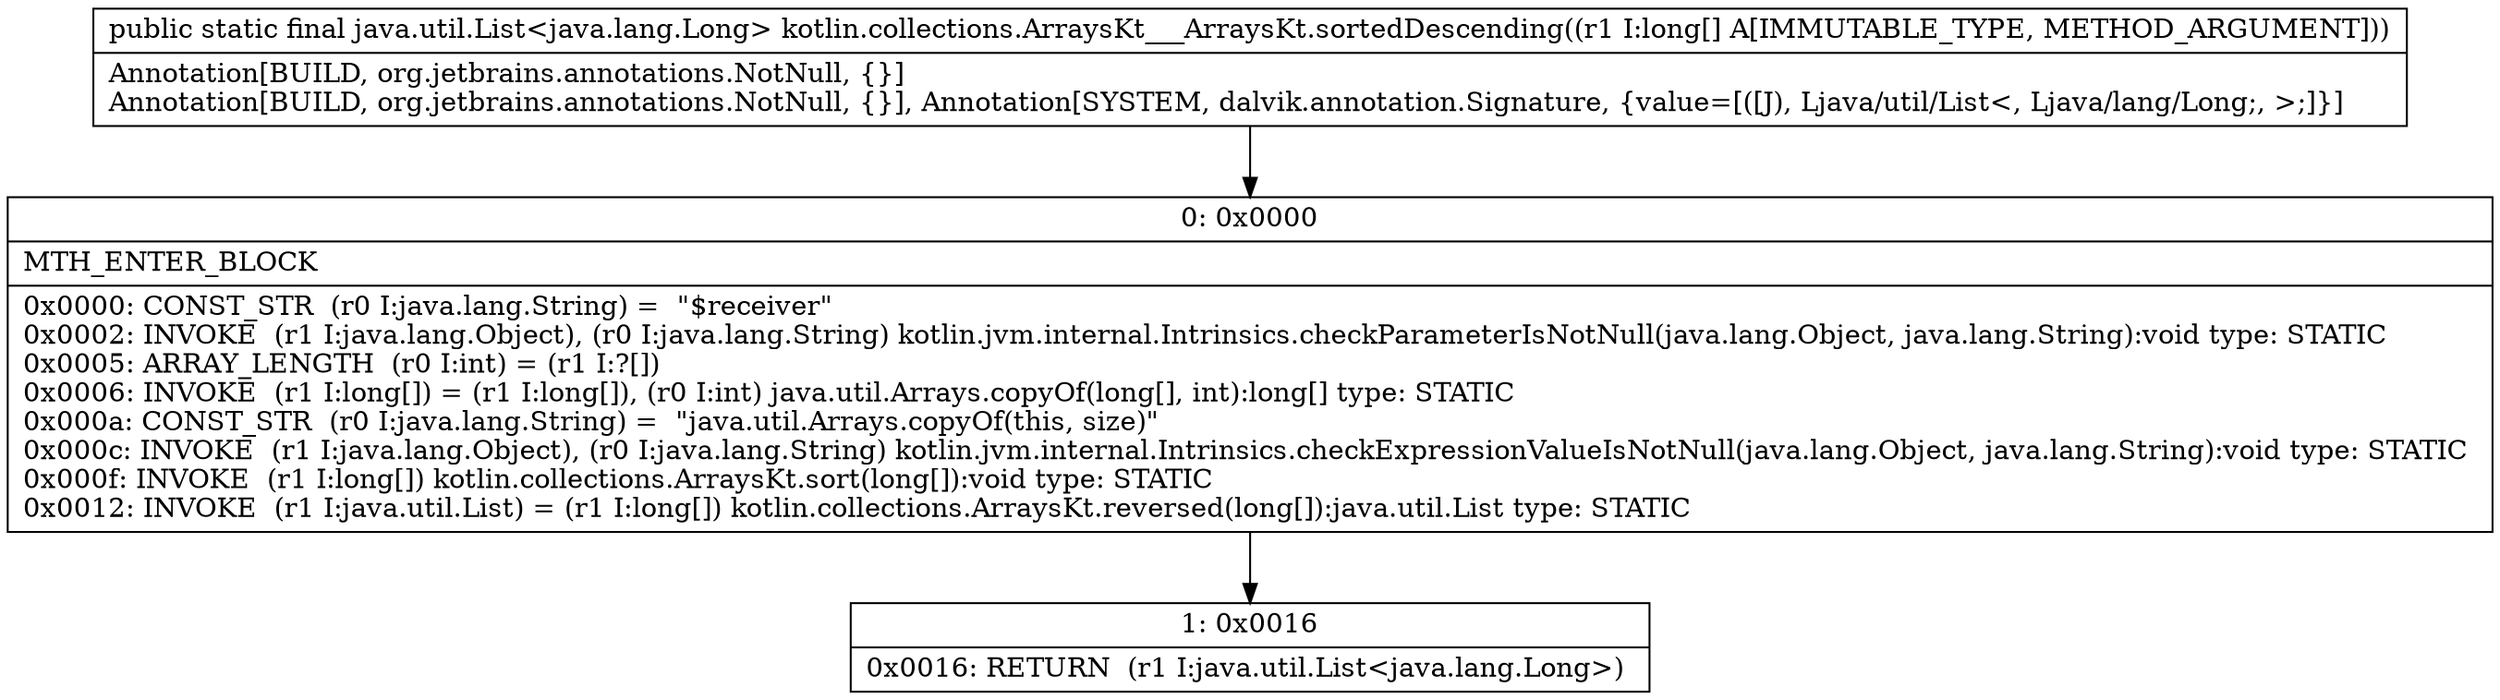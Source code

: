 digraph "CFG forkotlin.collections.ArraysKt___ArraysKt.sortedDescending([J)Ljava\/util\/List;" {
Node_0 [shape=record,label="{0\:\ 0x0000|MTH_ENTER_BLOCK\l|0x0000: CONST_STR  (r0 I:java.lang.String) =  \"$receiver\" \l0x0002: INVOKE  (r1 I:java.lang.Object), (r0 I:java.lang.String) kotlin.jvm.internal.Intrinsics.checkParameterIsNotNull(java.lang.Object, java.lang.String):void type: STATIC \l0x0005: ARRAY_LENGTH  (r0 I:int) = (r1 I:?[]) \l0x0006: INVOKE  (r1 I:long[]) = (r1 I:long[]), (r0 I:int) java.util.Arrays.copyOf(long[], int):long[] type: STATIC \l0x000a: CONST_STR  (r0 I:java.lang.String) =  \"java.util.Arrays.copyOf(this, size)\" \l0x000c: INVOKE  (r1 I:java.lang.Object), (r0 I:java.lang.String) kotlin.jvm.internal.Intrinsics.checkExpressionValueIsNotNull(java.lang.Object, java.lang.String):void type: STATIC \l0x000f: INVOKE  (r1 I:long[]) kotlin.collections.ArraysKt.sort(long[]):void type: STATIC \l0x0012: INVOKE  (r1 I:java.util.List) = (r1 I:long[]) kotlin.collections.ArraysKt.reversed(long[]):java.util.List type: STATIC \l}"];
Node_1 [shape=record,label="{1\:\ 0x0016|0x0016: RETURN  (r1 I:java.util.List\<java.lang.Long\>) \l}"];
MethodNode[shape=record,label="{public static final java.util.List\<java.lang.Long\> kotlin.collections.ArraysKt___ArraysKt.sortedDescending((r1 I:long[] A[IMMUTABLE_TYPE, METHOD_ARGUMENT]))  | Annotation[BUILD, org.jetbrains.annotations.NotNull, \{\}]\lAnnotation[BUILD, org.jetbrains.annotations.NotNull, \{\}], Annotation[SYSTEM, dalvik.annotation.Signature, \{value=[([J), Ljava\/util\/List\<, Ljava\/lang\/Long;, \>;]\}]\l}"];
MethodNode -> Node_0;
Node_0 -> Node_1;
}

